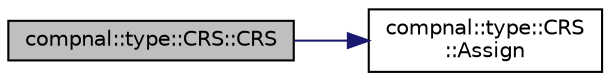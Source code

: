 digraph "compnal::type::CRS::CRS"
{
 // INTERACTIVE_SVG=YES
 // LATEX_PDF_SIZE
  edge [fontname="Helvetica",fontsize="10",labelfontname="Helvetica",labelfontsize="10"];
  node [fontname="Helvetica",fontsize="10",shape=record];
  rankdir="LR";
  Node1 [label="compnal::type::CRS::CRS",height=0.2,width=0.4,color="black", fillcolor="grey75", style="filled", fontcolor="black",tooltip=" "];
  Node1 -> Node2 [color="midnightblue",fontsize="10",style="solid",fontname="Helvetica"];
  Node2 [label="compnal::type::CRS\l::Assign",height=0.2,width=0.4,color="black", fillcolor="white", style="filled",URL="$de/d15/structcompnal_1_1type_1_1_c_r_s.html#a90af006fe31ee7c3b9c2351f00e7a566",tooltip=" "];
}
